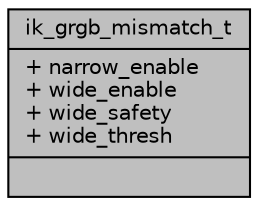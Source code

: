 digraph "ik_grgb_mismatch_t"
{
 // INTERACTIVE_SVG=YES
 // LATEX_PDF_SIZE
  bgcolor="transparent";
  edge [fontname="Helvetica",fontsize="10",labelfontname="Helvetica",labelfontsize="10"];
  node [fontname="Helvetica",fontsize="10",shape=record];
  Node1 [label="{ik_grgb_mismatch_t\n|+ narrow_enable\l+ wide_enable\l+ wide_safety\l+ wide_thresh\l|}",height=0.2,width=0.4,color="black", fillcolor="grey75", style="filled", fontcolor="black",tooltip=" "];
}
